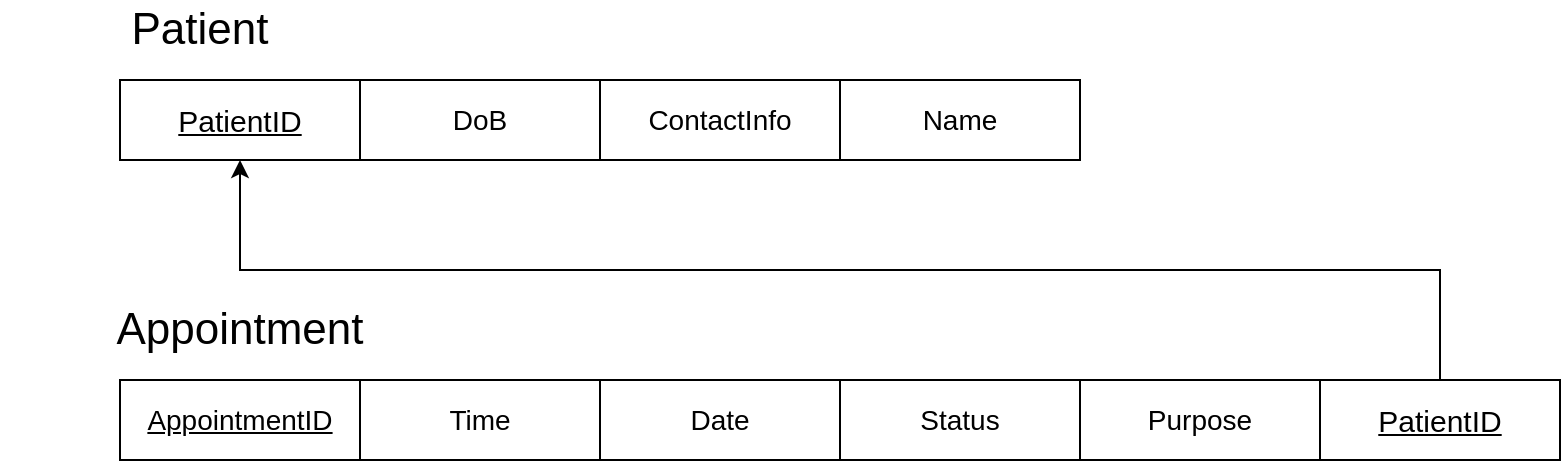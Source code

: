 <mxfile version="22.1.11" type="google">
  <diagram name="Page-1" id="0BvVS_jWP8cE8HmBtTUd">
    <mxGraphModel grid="1" page="1" gridSize="10" guides="1" tooltips="1" connect="1" arrows="1" fold="1" pageScale="1" pageWidth="850" pageHeight="1100" math="0" shadow="0">
      <root>
        <mxCell id="0" />
        <mxCell id="1" parent="0" />
        <mxCell id="HJ3b_z9Vt4lF6LXucxh--30" value="&lt;font style=&quot;font-size: 15px;&quot;&gt;&lt;u&gt;PatientID&lt;/u&gt;&lt;/font&gt;" style="rounded=0;whiteSpace=wrap;html=1;" vertex="1" parent="1">
          <mxGeometry x="50" y="90" width="120" height="40" as="geometry" />
        </mxCell>
        <mxCell id="HJ3b_z9Vt4lF6LXucxh--31" value="&lt;font style=&quot;font-size: 14px;&quot;&gt;DoB&lt;/font&gt;" style="rounded=0;whiteSpace=wrap;html=1;" vertex="1" parent="1">
          <mxGeometry x="170" y="90" width="120" height="40" as="geometry" />
        </mxCell>
        <mxCell id="HJ3b_z9Vt4lF6LXucxh--32" value="ContactInfo" style="rounded=0;whiteSpace=wrap;html=1;fontSize=14;" vertex="1" parent="1">
          <mxGeometry x="290" y="90" width="120" height="40" as="geometry" />
        </mxCell>
        <mxCell id="HJ3b_z9Vt4lF6LXucxh--33" value="Name" style="rounded=0;whiteSpace=wrap;html=1;fontSize=14;" vertex="1" parent="1">
          <mxGeometry x="410" y="90" width="120" height="40" as="geometry" />
        </mxCell>
        <mxCell id="HJ3b_z9Vt4lF6LXucxh--34" value="&lt;font style=&quot;font-size: 22px;&quot;&gt;Patient&lt;/font&gt;" style="text;html=1;strokeColor=none;fillColor=none;align=center;verticalAlign=middle;whiteSpace=wrap;rounded=0;" vertex="1" parent="1">
          <mxGeometry x="-10" y="50" width="200" height="30" as="geometry" />
        </mxCell>
        <mxCell id="HJ3b_z9Vt4lF6LXucxh--35" value="&lt;font style=&quot;font-size: 14px;&quot;&gt;&lt;u&gt;AppointmentID&lt;/u&gt;&lt;/font&gt;" style="rounded=0;whiteSpace=wrap;html=1;" vertex="1" parent="1">
          <mxGeometry x="50" y="240" width="120" height="40" as="geometry" />
        </mxCell>
        <mxCell id="HJ3b_z9Vt4lF6LXucxh--36" value="&lt;font style=&quot;font-size: 14px;&quot;&gt;Time&lt;/font&gt;" style="rounded=0;whiteSpace=wrap;html=1;" vertex="1" parent="1">
          <mxGeometry x="170" y="240" width="120" height="40" as="geometry" />
        </mxCell>
        <mxCell id="HJ3b_z9Vt4lF6LXucxh--37" value="&lt;font style=&quot;font-size: 14px;&quot;&gt;Date&lt;/font&gt;" style="rounded=0;whiteSpace=wrap;html=1;" vertex="1" parent="1">
          <mxGeometry x="290" y="240" width="120" height="40" as="geometry" />
        </mxCell>
        <mxCell id="HJ3b_z9Vt4lF6LXucxh--38" value="&lt;font style=&quot;font-size: 14px;&quot;&gt;Status&lt;/font&gt;" style="rounded=0;whiteSpace=wrap;html=1;" vertex="1" parent="1">
          <mxGeometry x="410" y="240" width="120" height="40" as="geometry" />
        </mxCell>
        <mxCell id="HJ3b_z9Vt4lF6LXucxh--39" value="&lt;font style=&quot;font-size: 14px;&quot;&gt;Purpose&lt;/font&gt;" style="rounded=0;whiteSpace=wrap;html=1;" vertex="1" parent="1">
          <mxGeometry x="530" y="240" width="120" height="40" as="geometry" />
        </mxCell>
        <mxCell id="HJ3b_z9Vt4lF6LXucxh--40" value="&lt;font style=&quot;font-size: 22px;&quot;&gt;Appointment&lt;/font&gt;" style="text;html=1;strokeColor=none;fillColor=none;align=center;verticalAlign=middle;whiteSpace=wrap;rounded=0;" vertex="1" parent="1">
          <mxGeometry x="10" y="200" width="200" height="30" as="geometry" />
        </mxCell>
        <mxCell id="HJ3b_z9Vt4lF6LXucxh--42" style="edgeStyle=orthogonalEdgeStyle;rounded=0;orthogonalLoop=1;jettySize=auto;html=1;exitX=0.5;exitY=0;exitDx=0;exitDy=0;entryX=0.5;entryY=1;entryDx=0;entryDy=0;" edge="1" parent="1" source="HJ3b_z9Vt4lF6LXucxh--41" target="HJ3b_z9Vt4lF6LXucxh--30">
          <mxGeometry relative="1" as="geometry" />
        </mxCell>
        <mxCell id="HJ3b_z9Vt4lF6LXucxh--41" value="&lt;font style=&quot;font-size: 15px;&quot;&gt;&lt;u&gt;PatientID&lt;/u&gt;&lt;/font&gt;" style="rounded=0;whiteSpace=wrap;html=1;" vertex="1" parent="1">
          <mxGeometry x="650" y="240" width="120" height="40" as="geometry" />
        </mxCell>
      </root>
    </mxGraphModel>
  </diagram>
</mxfile>
